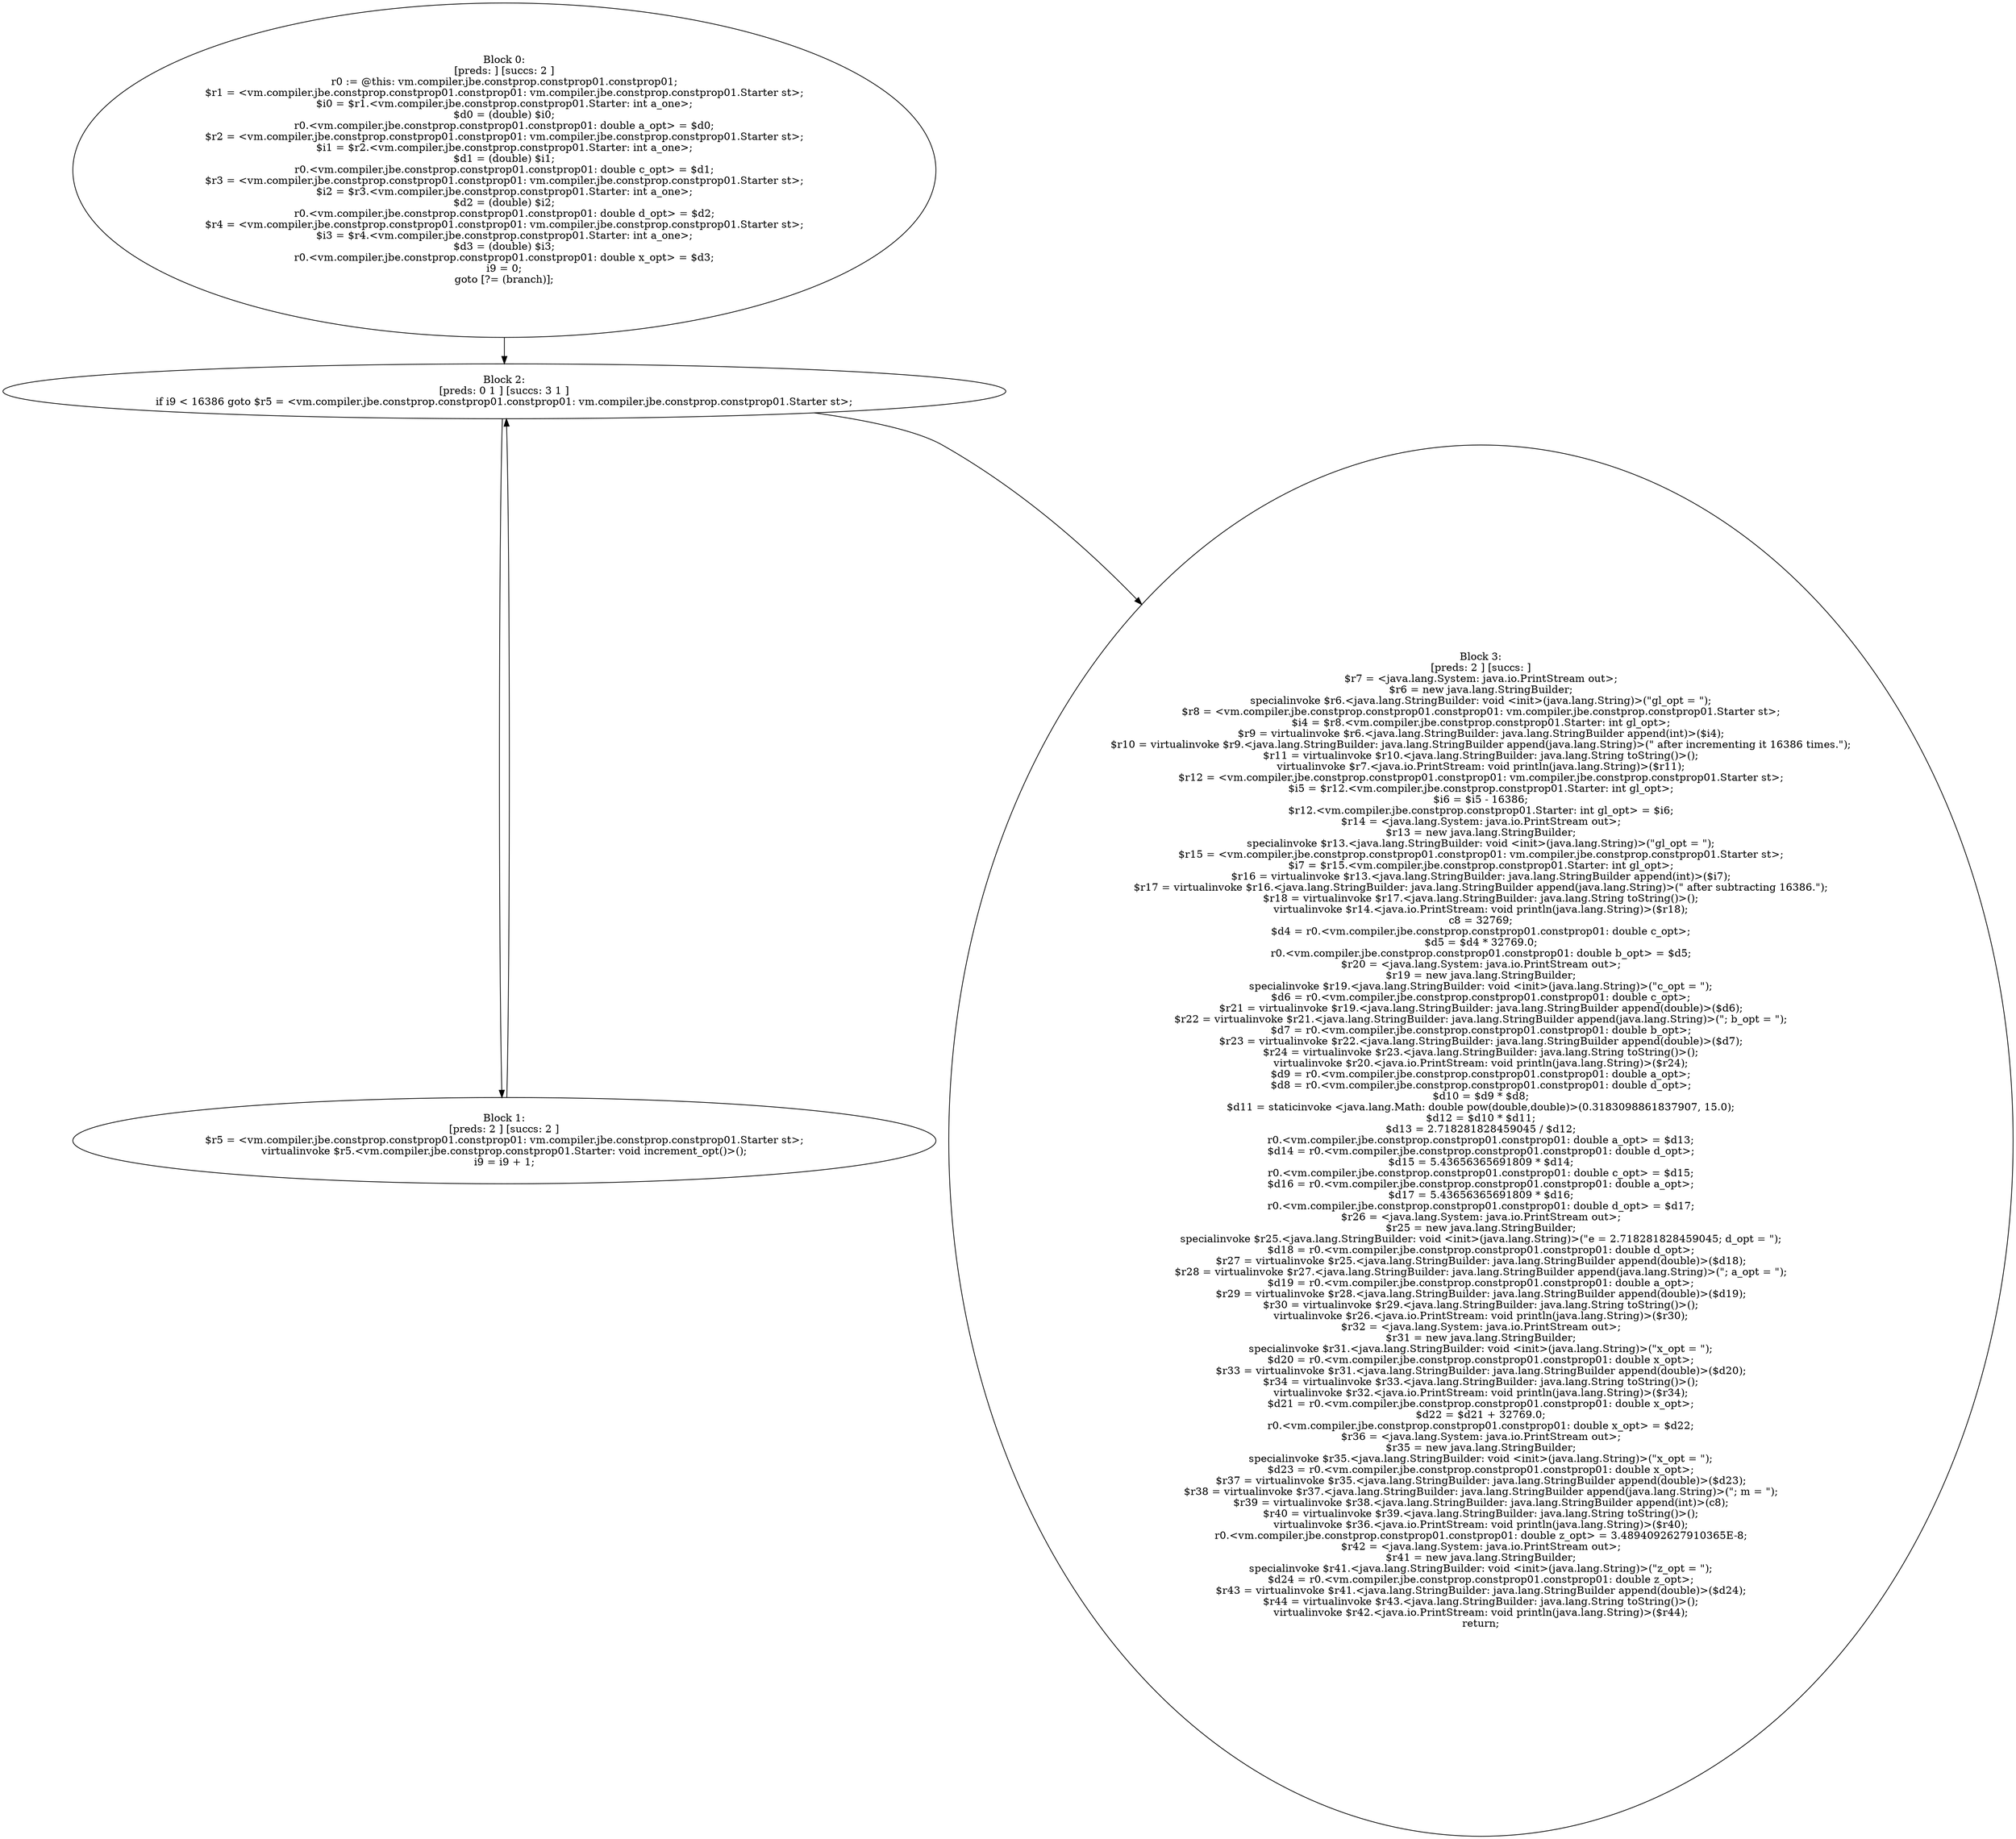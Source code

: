 digraph "unitGraph" {
    "Block 0:
[preds: ] [succs: 2 ]
r0 := @this: vm.compiler.jbe.constprop.constprop01.constprop01;
$r1 = <vm.compiler.jbe.constprop.constprop01.constprop01: vm.compiler.jbe.constprop.constprop01.Starter st>;
$i0 = $r1.<vm.compiler.jbe.constprop.constprop01.Starter: int a_one>;
$d0 = (double) $i0;
r0.<vm.compiler.jbe.constprop.constprop01.constprop01: double a_opt> = $d0;
$r2 = <vm.compiler.jbe.constprop.constprop01.constprop01: vm.compiler.jbe.constprop.constprop01.Starter st>;
$i1 = $r2.<vm.compiler.jbe.constprop.constprop01.Starter: int a_one>;
$d1 = (double) $i1;
r0.<vm.compiler.jbe.constprop.constprop01.constprop01: double c_opt> = $d1;
$r3 = <vm.compiler.jbe.constprop.constprop01.constprop01: vm.compiler.jbe.constprop.constprop01.Starter st>;
$i2 = $r3.<vm.compiler.jbe.constprop.constprop01.Starter: int a_one>;
$d2 = (double) $i2;
r0.<vm.compiler.jbe.constprop.constprop01.constprop01: double d_opt> = $d2;
$r4 = <vm.compiler.jbe.constprop.constprop01.constprop01: vm.compiler.jbe.constprop.constprop01.Starter st>;
$i3 = $r4.<vm.compiler.jbe.constprop.constprop01.Starter: int a_one>;
$d3 = (double) $i3;
r0.<vm.compiler.jbe.constprop.constprop01.constprop01: double x_opt> = $d3;
i9 = 0;
goto [?= (branch)];
"
    "Block 1:
[preds: 2 ] [succs: 2 ]
$r5 = <vm.compiler.jbe.constprop.constprop01.constprop01: vm.compiler.jbe.constprop.constprop01.Starter st>;
virtualinvoke $r5.<vm.compiler.jbe.constprop.constprop01.Starter: void increment_opt()>();
i9 = i9 + 1;
"
    "Block 2:
[preds: 0 1 ] [succs: 3 1 ]
if i9 < 16386 goto $r5 = <vm.compiler.jbe.constprop.constprop01.constprop01: vm.compiler.jbe.constprop.constprop01.Starter st>;
"
    "Block 3:
[preds: 2 ] [succs: ]
$r7 = <java.lang.System: java.io.PrintStream out>;
$r6 = new java.lang.StringBuilder;
specialinvoke $r6.<java.lang.StringBuilder: void <init>(java.lang.String)>(\"gl_opt = \");
$r8 = <vm.compiler.jbe.constprop.constprop01.constprop01: vm.compiler.jbe.constprop.constprop01.Starter st>;
$i4 = $r8.<vm.compiler.jbe.constprop.constprop01.Starter: int gl_opt>;
$r9 = virtualinvoke $r6.<java.lang.StringBuilder: java.lang.StringBuilder append(int)>($i4);
$r10 = virtualinvoke $r9.<java.lang.StringBuilder: java.lang.StringBuilder append(java.lang.String)>(\" after incrementing it 16386 times.\");
$r11 = virtualinvoke $r10.<java.lang.StringBuilder: java.lang.String toString()>();
virtualinvoke $r7.<java.io.PrintStream: void println(java.lang.String)>($r11);
$r12 = <vm.compiler.jbe.constprop.constprop01.constprop01: vm.compiler.jbe.constprop.constprop01.Starter st>;
$i5 = $r12.<vm.compiler.jbe.constprop.constprop01.Starter: int gl_opt>;
$i6 = $i5 - 16386;
$r12.<vm.compiler.jbe.constprop.constprop01.Starter: int gl_opt> = $i6;
$r14 = <java.lang.System: java.io.PrintStream out>;
$r13 = new java.lang.StringBuilder;
specialinvoke $r13.<java.lang.StringBuilder: void <init>(java.lang.String)>(\"gl_opt = \");
$r15 = <vm.compiler.jbe.constprop.constprop01.constprop01: vm.compiler.jbe.constprop.constprop01.Starter st>;
$i7 = $r15.<vm.compiler.jbe.constprop.constprop01.Starter: int gl_opt>;
$r16 = virtualinvoke $r13.<java.lang.StringBuilder: java.lang.StringBuilder append(int)>($i7);
$r17 = virtualinvoke $r16.<java.lang.StringBuilder: java.lang.StringBuilder append(java.lang.String)>(\" after subtracting 16386.\");
$r18 = virtualinvoke $r17.<java.lang.StringBuilder: java.lang.String toString()>();
virtualinvoke $r14.<java.io.PrintStream: void println(java.lang.String)>($r18);
c8 = 32769;
$d4 = r0.<vm.compiler.jbe.constprop.constprop01.constprop01: double c_opt>;
$d5 = $d4 * 32769.0;
r0.<vm.compiler.jbe.constprop.constprop01.constprop01: double b_opt> = $d5;
$r20 = <java.lang.System: java.io.PrintStream out>;
$r19 = new java.lang.StringBuilder;
specialinvoke $r19.<java.lang.StringBuilder: void <init>(java.lang.String)>(\"c_opt = \");
$d6 = r0.<vm.compiler.jbe.constprop.constprop01.constprop01: double c_opt>;
$r21 = virtualinvoke $r19.<java.lang.StringBuilder: java.lang.StringBuilder append(double)>($d6);
$r22 = virtualinvoke $r21.<java.lang.StringBuilder: java.lang.StringBuilder append(java.lang.String)>(\"; b_opt = \");
$d7 = r0.<vm.compiler.jbe.constprop.constprop01.constprop01: double b_opt>;
$r23 = virtualinvoke $r22.<java.lang.StringBuilder: java.lang.StringBuilder append(double)>($d7);
$r24 = virtualinvoke $r23.<java.lang.StringBuilder: java.lang.String toString()>();
virtualinvoke $r20.<java.io.PrintStream: void println(java.lang.String)>($r24);
$d9 = r0.<vm.compiler.jbe.constprop.constprop01.constprop01: double a_opt>;
$d8 = r0.<vm.compiler.jbe.constprop.constprop01.constprop01: double d_opt>;
$d10 = $d9 * $d8;
$d11 = staticinvoke <java.lang.Math: double pow(double,double)>(0.3183098861837907, 15.0);
$d12 = $d10 * $d11;
$d13 = 2.718281828459045 / $d12;
r0.<vm.compiler.jbe.constprop.constprop01.constprop01: double a_opt> = $d13;
$d14 = r0.<vm.compiler.jbe.constprop.constprop01.constprop01: double d_opt>;
$d15 = 5.43656365691809 * $d14;
r0.<vm.compiler.jbe.constprop.constprop01.constprop01: double c_opt> = $d15;
$d16 = r0.<vm.compiler.jbe.constprop.constprop01.constprop01: double a_opt>;
$d17 = 5.43656365691809 * $d16;
r0.<vm.compiler.jbe.constprop.constprop01.constprop01: double d_opt> = $d17;
$r26 = <java.lang.System: java.io.PrintStream out>;
$r25 = new java.lang.StringBuilder;
specialinvoke $r25.<java.lang.StringBuilder: void <init>(java.lang.String)>(\"e = 2.718281828459045; d_opt = \");
$d18 = r0.<vm.compiler.jbe.constprop.constprop01.constprop01: double d_opt>;
$r27 = virtualinvoke $r25.<java.lang.StringBuilder: java.lang.StringBuilder append(double)>($d18);
$r28 = virtualinvoke $r27.<java.lang.StringBuilder: java.lang.StringBuilder append(java.lang.String)>(\"; a_opt = \");
$d19 = r0.<vm.compiler.jbe.constprop.constprop01.constprop01: double a_opt>;
$r29 = virtualinvoke $r28.<java.lang.StringBuilder: java.lang.StringBuilder append(double)>($d19);
$r30 = virtualinvoke $r29.<java.lang.StringBuilder: java.lang.String toString()>();
virtualinvoke $r26.<java.io.PrintStream: void println(java.lang.String)>($r30);
$r32 = <java.lang.System: java.io.PrintStream out>;
$r31 = new java.lang.StringBuilder;
specialinvoke $r31.<java.lang.StringBuilder: void <init>(java.lang.String)>(\"x_opt = \");
$d20 = r0.<vm.compiler.jbe.constprop.constprop01.constprop01: double x_opt>;
$r33 = virtualinvoke $r31.<java.lang.StringBuilder: java.lang.StringBuilder append(double)>($d20);
$r34 = virtualinvoke $r33.<java.lang.StringBuilder: java.lang.String toString()>();
virtualinvoke $r32.<java.io.PrintStream: void println(java.lang.String)>($r34);
$d21 = r0.<vm.compiler.jbe.constprop.constprop01.constprop01: double x_opt>;
$d22 = $d21 + 32769.0;
r0.<vm.compiler.jbe.constprop.constprop01.constprop01: double x_opt> = $d22;
$r36 = <java.lang.System: java.io.PrintStream out>;
$r35 = new java.lang.StringBuilder;
specialinvoke $r35.<java.lang.StringBuilder: void <init>(java.lang.String)>(\"x_opt = \");
$d23 = r0.<vm.compiler.jbe.constprop.constprop01.constprop01: double x_opt>;
$r37 = virtualinvoke $r35.<java.lang.StringBuilder: java.lang.StringBuilder append(double)>($d23);
$r38 = virtualinvoke $r37.<java.lang.StringBuilder: java.lang.StringBuilder append(java.lang.String)>(\"; m = \");
$r39 = virtualinvoke $r38.<java.lang.StringBuilder: java.lang.StringBuilder append(int)>(c8);
$r40 = virtualinvoke $r39.<java.lang.StringBuilder: java.lang.String toString()>();
virtualinvoke $r36.<java.io.PrintStream: void println(java.lang.String)>($r40);
r0.<vm.compiler.jbe.constprop.constprop01.constprop01: double z_opt> = 3.4894092627910365E-8;
$r42 = <java.lang.System: java.io.PrintStream out>;
$r41 = new java.lang.StringBuilder;
specialinvoke $r41.<java.lang.StringBuilder: void <init>(java.lang.String)>(\"z_opt = \");
$d24 = r0.<vm.compiler.jbe.constprop.constprop01.constprop01: double z_opt>;
$r43 = virtualinvoke $r41.<java.lang.StringBuilder: java.lang.StringBuilder append(double)>($d24);
$r44 = virtualinvoke $r43.<java.lang.StringBuilder: java.lang.String toString()>();
virtualinvoke $r42.<java.io.PrintStream: void println(java.lang.String)>($r44);
return;
"
    "Block 0:
[preds: ] [succs: 2 ]
r0 := @this: vm.compiler.jbe.constprop.constprop01.constprop01;
$r1 = <vm.compiler.jbe.constprop.constprop01.constprop01: vm.compiler.jbe.constprop.constprop01.Starter st>;
$i0 = $r1.<vm.compiler.jbe.constprop.constprop01.Starter: int a_one>;
$d0 = (double) $i0;
r0.<vm.compiler.jbe.constprop.constprop01.constprop01: double a_opt> = $d0;
$r2 = <vm.compiler.jbe.constprop.constprop01.constprop01: vm.compiler.jbe.constprop.constprop01.Starter st>;
$i1 = $r2.<vm.compiler.jbe.constprop.constprop01.Starter: int a_one>;
$d1 = (double) $i1;
r0.<vm.compiler.jbe.constprop.constprop01.constprop01: double c_opt> = $d1;
$r3 = <vm.compiler.jbe.constprop.constprop01.constprop01: vm.compiler.jbe.constprop.constprop01.Starter st>;
$i2 = $r3.<vm.compiler.jbe.constprop.constprop01.Starter: int a_one>;
$d2 = (double) $i2;
r0.<vm.compiler.jbe.constprop.constprop01.constprop01: double d_opt> = $d2;
$r4 = <vm.compiler.jbe.constprop.constprop01.constprop01: vm.compiler.jbe.constprop.constprop01.Starter st>;
$i3 = $r4.<vm.compiler.jbe.constprop.constprop01.Starter: int a_one>;
$d3 = (double) $i3;
r0.<vm.compiler.jbe.constprop.constprop01.constprop01: double x_opt> = $d3;
i9 = 0;
goto [?= (branch)];
"->"Block 2:
[preds: 0 1 ] [succs: 3 1 ]
if i9 < 16386 goto $r5 = <vm.compiler.jbe.constprop.constprop01.constprop01: vm.compiler.jbe.constprop.constprop01.Starter st>;
";
    "Block 1:
[preds: 2 ] [succs: 2 ]
$r5 = <vm.compiler.jbe.constprop.constprop01.constprop01: vm.compiler.jbe.constprop.constprop01.Starter st>;
virtualinvoke $r5.<vm.compiler.jbe.constprop.constprop01.Starter: void increment_opt()>();
i9 = i9 + 1;
"->"Block 2:
[preds: 0 1 ] [succs: 3 1 ]
if i9 < 16386 goto $r5 = <vm.compiler.jbe.constprop.constprop01.constprop01: vm.compiler.jbe.constprop.constprop01.Starter st>;
";
    "Block 2:
[preds: 0 1 ] [succs: 3 1 ]
if i9 < 16386 goto $r5 = <vm.compiler.jbe.constprop.constprop01.constprop01: vm.compiler.jbe.constprop.constprop01.Starter st>;
"->"Block 3:
[preds: 2 ] [succs: ]
$r7 = <java.lang.System: java.io.PrintStream out>;
$r6 = new java.lang.StringBuilder;
specialinvoke $r6.<java.lang.StringBuilder: void <init>(java.lang.String)>(\"gl_opt = \");
$r8 = <vm.compiler.jbe.constprop.constprop01.constprop01: vm.compiler.jbe.constprop.constprop01.Starter st>;
$i4 = $r8.<vm.compiler.jbe.constprop.constprop01.Starter: int gl_opt>;
$r9 = virtualinvoke $r6.<java.lang.StringBuilder: java.lang.StringBuilder append(int)>($i4);
$r10 = virtualinvoke $r9.<java.lang.StringBuilder: java.lang.StringBuilder append(java.lang.String)>(\" after incrementing it 16386 times.\");
$r11 = virtualinvoke $r10.<java.lang.StringBuilder: java.lang.String toString()>();
virtualinvoke $r7.<java.io.PrintStream: void println(java.lang.String)>($r11);
$r12 = <vm.compiler.jbe.constprop.constprop01.constprop01: vm.compiler.jbe.constprop.constprop01.Starter st>;
$i5 = $r12.<vm.compiler.jbe.constprop.constprop01.Starter: int gl_opt>;
$i6 = $i5 - 16386;
$r12.<vm.compiler.jbe.constprop.constprop01.Starter: int gl_opt> = $i6;
$r14 = <java.lang.System: java.io.PrintStream out>;
$r13 = new java.lang.StringBuilder;
specialinvoke $r13.<java.lang.StringBuilder: void <init>(java.lang.String)>(\"gl_opt = \");
$r15 = <vm.compiler.jbe.constprop.constprop01.constprop01: vm.compiler.jbe.constprop.constprop01.Starter st>;
$i7 = $r15.<vm.compiler.jbe.constprop.constprop01.Starter: int gl_opt>;
$r16 = virtualinvoke $r13.<java.lang.StringBuilder: java.lang.StringBuilder append(int)>($i7);
$r17 = virtualinvoke $r16.<java.lang.StringBuilder: java.lang.StringBuilder append(java.lang.String)>(\" after subtracting 16386.\");
$r18 = virtualinvoke $r17.<java.lang.StringBuilder: java.lang.String toString()>();
virtualinvoke $r14.<java.io.PrintStream: void println(java.lang.String)>($r18);
c8 = 32769;
$d4 = r0.<vm.compiler.jbe.constprop.constprop01.constprop01: double c_opt>;
$d5 = $d4 * 32769.0;
r0.<vm.compiler.jbe.constprop.constprop01.constprop01: double b_opt> = $d5;
$r20 = <java.lang.System: java.io.PrintStream out>;
$r19 = new java.lang.StringBuilder;
specialinvoke $r19.<java.lang.StringBuilder: void <init>(java.lang.String)>(\"c_opt = \");
$d6 = r0.<vm.compiler.jbe.constprop.constprop01.constprop01: double c_opt>;
$r21 = virtualinvoke $r19.<java.lang.StringBuilder: java.lang.StringBuilder append(double)>($d6);
$r22 = virtualinvoke $r21.<java.lang.StringBuilder: java.lang.StringBuilder append(java.lang.String)>(\"; b_opt = \");
$d7 = r0.<vm.compiler.jbe.constprop.constprop01.constprop01: double b_opt>;
$r23 = virtualinvoke $r22.<java.lang.StringBuilder: java.lang.StringBuilder append(double)>($d7);
$r24 = virtualinvoke $r23.<java.lang.StringBuilder: java.lang.String toString()>();
virtualinvoke $r20.<java.io.PrintStream: void println(java.lang.String)>($r24);
$d9 = r0.<vm.compiler.jbe.constprop.constprop01.constprop01: double a_opt>;
$d8 = r0.<vm.compiler.jbe.constprop.constprop01.constprop01: double d_opt>;
$d10 = $d9 * $d8;
$d11 = staticinvoke <java.lang.Math: double pow(double,double)>(0.3183098861837907, 15.0);
$d12 = $d10 * $d11;
$d13 = 2.718281828459045 / $d12;
r0.<vm.compiler.jbe.constprop.constprop01.constprop01: double a_opt> = $d13;
$d14 = r0.<vm.compiler.jbe.constprop.constprop01.constprop01: double d_opt>;
$d15 = 5.43656365691809 * $d14;
r0.<vm.compiler.jbe.constprop.constprop01.constprop01: double c_opt> = $d15;
$d16 = r0.<vm.compiler.jbe.constprop.constprop01.constprop01: double a_opt>;
$d17 = 5.43656365691809 * $d16;
r0.<vm.compiler.jbe.constprop.constprop01.constprop01: double d_opt> = $d17;
$r26 = <java.lang.System: java.io.PrintStream out>;
$r25 = new java.lang.StringBuilder;
specialinvoke $r25.<java.lang.StringBuilder: void <init>(java.lang.String)>(\"e = 2.718281828459045; d_opt = \");
$d18 = r0.<vm.compiler.jbe.constprop.constprop01.constprop01: double d_opt>;
$r27 = virtualinvoke $r25.<java.lang.StringBuilder: java.lang.StringBuilder append(double)>($d18);
$r28 = virtualinvoke $r27.<java.lang.StringBuilder: java.lang.StringBuilder append(java.lang.String)>(\"; a_opt = \");
$d19 = r0.<vm.compiler.jbe.constprop.constprop01.constprop01: double a_opt>;
$r29 = virtualinvoke $r28.<java.lang.StringBuilder: java.lang.StringBuilder append(double)>($d19);
$r30 = virtualinvoke $r29.<java.lang.StringBuilder: java.lang.String toString()>();
virtualinvoke $r26.<java.io.PrintStream: void println(java.lang.String)>($r30);
$r32 = <java.lang.System: java.io.PrintStream out>;
$r31 = new java.lang.StringBuilder;
specialinvoke $r31.<java.lang.StringBuilder: void <init>(java.lang.String)>(\"x_opt = \");
$d20 = r0.<vm.compiler.jbe.constprop.constprop01.constprop01: double x_opt>;
$r33 = virtualinvoke $r31.<java.lang.StringBuilder: java.lang.StringBuilder append(double)>($d20);
$r34 = virtualinvoke $r33.<java.lang.StringBuilder: java.lang.String toString()>();
virtualinvoke $r32.<java.io.PrintStream: void println(java.lang.String)>($r34);
$d21 = r0.<vm.compiler.jbe.constprop.constprop01.constprop01: double x_opt>;
$d22 = $d21 + 32769.0;
r0.<vm.compiler.jbe.constprop.constprop01.constprop01: double x_opt> = $d22;
$r36 = <java.lang.System: java.io.PrintStream out>;
$r35 = new java.lang.StringBuilder;
specialinvoke $r35.<java.lang.StringBuilder: void <init>(java.lang.String)>(\"x_opt = \");
$d23 = r0.<vm.compiler.jbe.constprop.constprop01.constprop01: double x_opt>;
$r37 = virtualinvoke $r35.<java.lang.StringBuilder: java.lang.StringBuilder append(double)>($d23);
$r38 = virtualinvoke $r37.<java.lang.StringBuilder: java.lang.StringBuilder append(java.lang.String)>(\"; m = \");
$r39 = virtualinvoke $r38.<java.lang.StringBuilder: java.lang.StringBuilder append(int)>(c8);
$r40 = virtualinvoke $r39.<java.lang.StringBuilder: java.lang.String toString()>();
virtualinvoke $r36.<java.io.PrintStream: void println(java.lang.String)>($r40);
r0.<vm.compiler.jbe.constprop.constprop01.constprop01: double z_opt> = 3.4894092627910365E-8;
$r42 = <java.lang.System: java.io.PrintStream out>;
$r41 = new java.lang.StringBuilder;
specialinvoke $r41.<java.lang.StringBuilder: void <init>(java.lang.String)>(\"z_opt = \");
$d24 = r0.<vm.compiler.jbe.constprop.constprop01.constprop01: double z_opt>;
$r43 = virtualinvoke $r41.<java.lang.StringBuilder: java.lang.StringBuilder append(double)>($d24);
$r44 = virtualinvoke $r43.<java.lang.StringBuilder: java.lang.String toString()>();
virtualinvoke $r42.<java.io.PrintStream: void println(java.lang.String)>($r44);
return;
";
    "Block 2:
[preds: 0 1 ] [succs: 3 1 ]
if i9 < 16386 goto $r5 = <vm.compiler.jbe.constprop.constprop01.constprop01: vm.compiler.jbe.constprop.constprop01.Starter st>;
"->"Block 1:
[preds: 2 ] [succs: 2 ]
$r5 = <vm.compiler.jbe.constprop.constprop01.constprop01: vm.compiler.jbe.constprop.constprop01.Starter st>;
virtualinvoke $r5.<vm.compiler.jbe.constprop.constprop01.Starter: void increment_opt()>();
i9 = i9 + 1;
";
}
